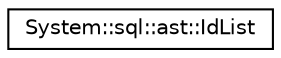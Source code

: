 digraph G
{
  edge [fontname="Helvetica",fontsize="10",labelfontname="Helvetica",labelfontsize="10"];
  node [fontname="Helvetica",fontsize="10",shape=record];
  rankdir="LR";
  Node1 [label="System::sql::ast::IdList",height=0.2,width=0.4,color="black", fillcolor="white", style="filled",URL="$class_system_1_1sql_1_1ast_1_1_id_list.html"];
}
